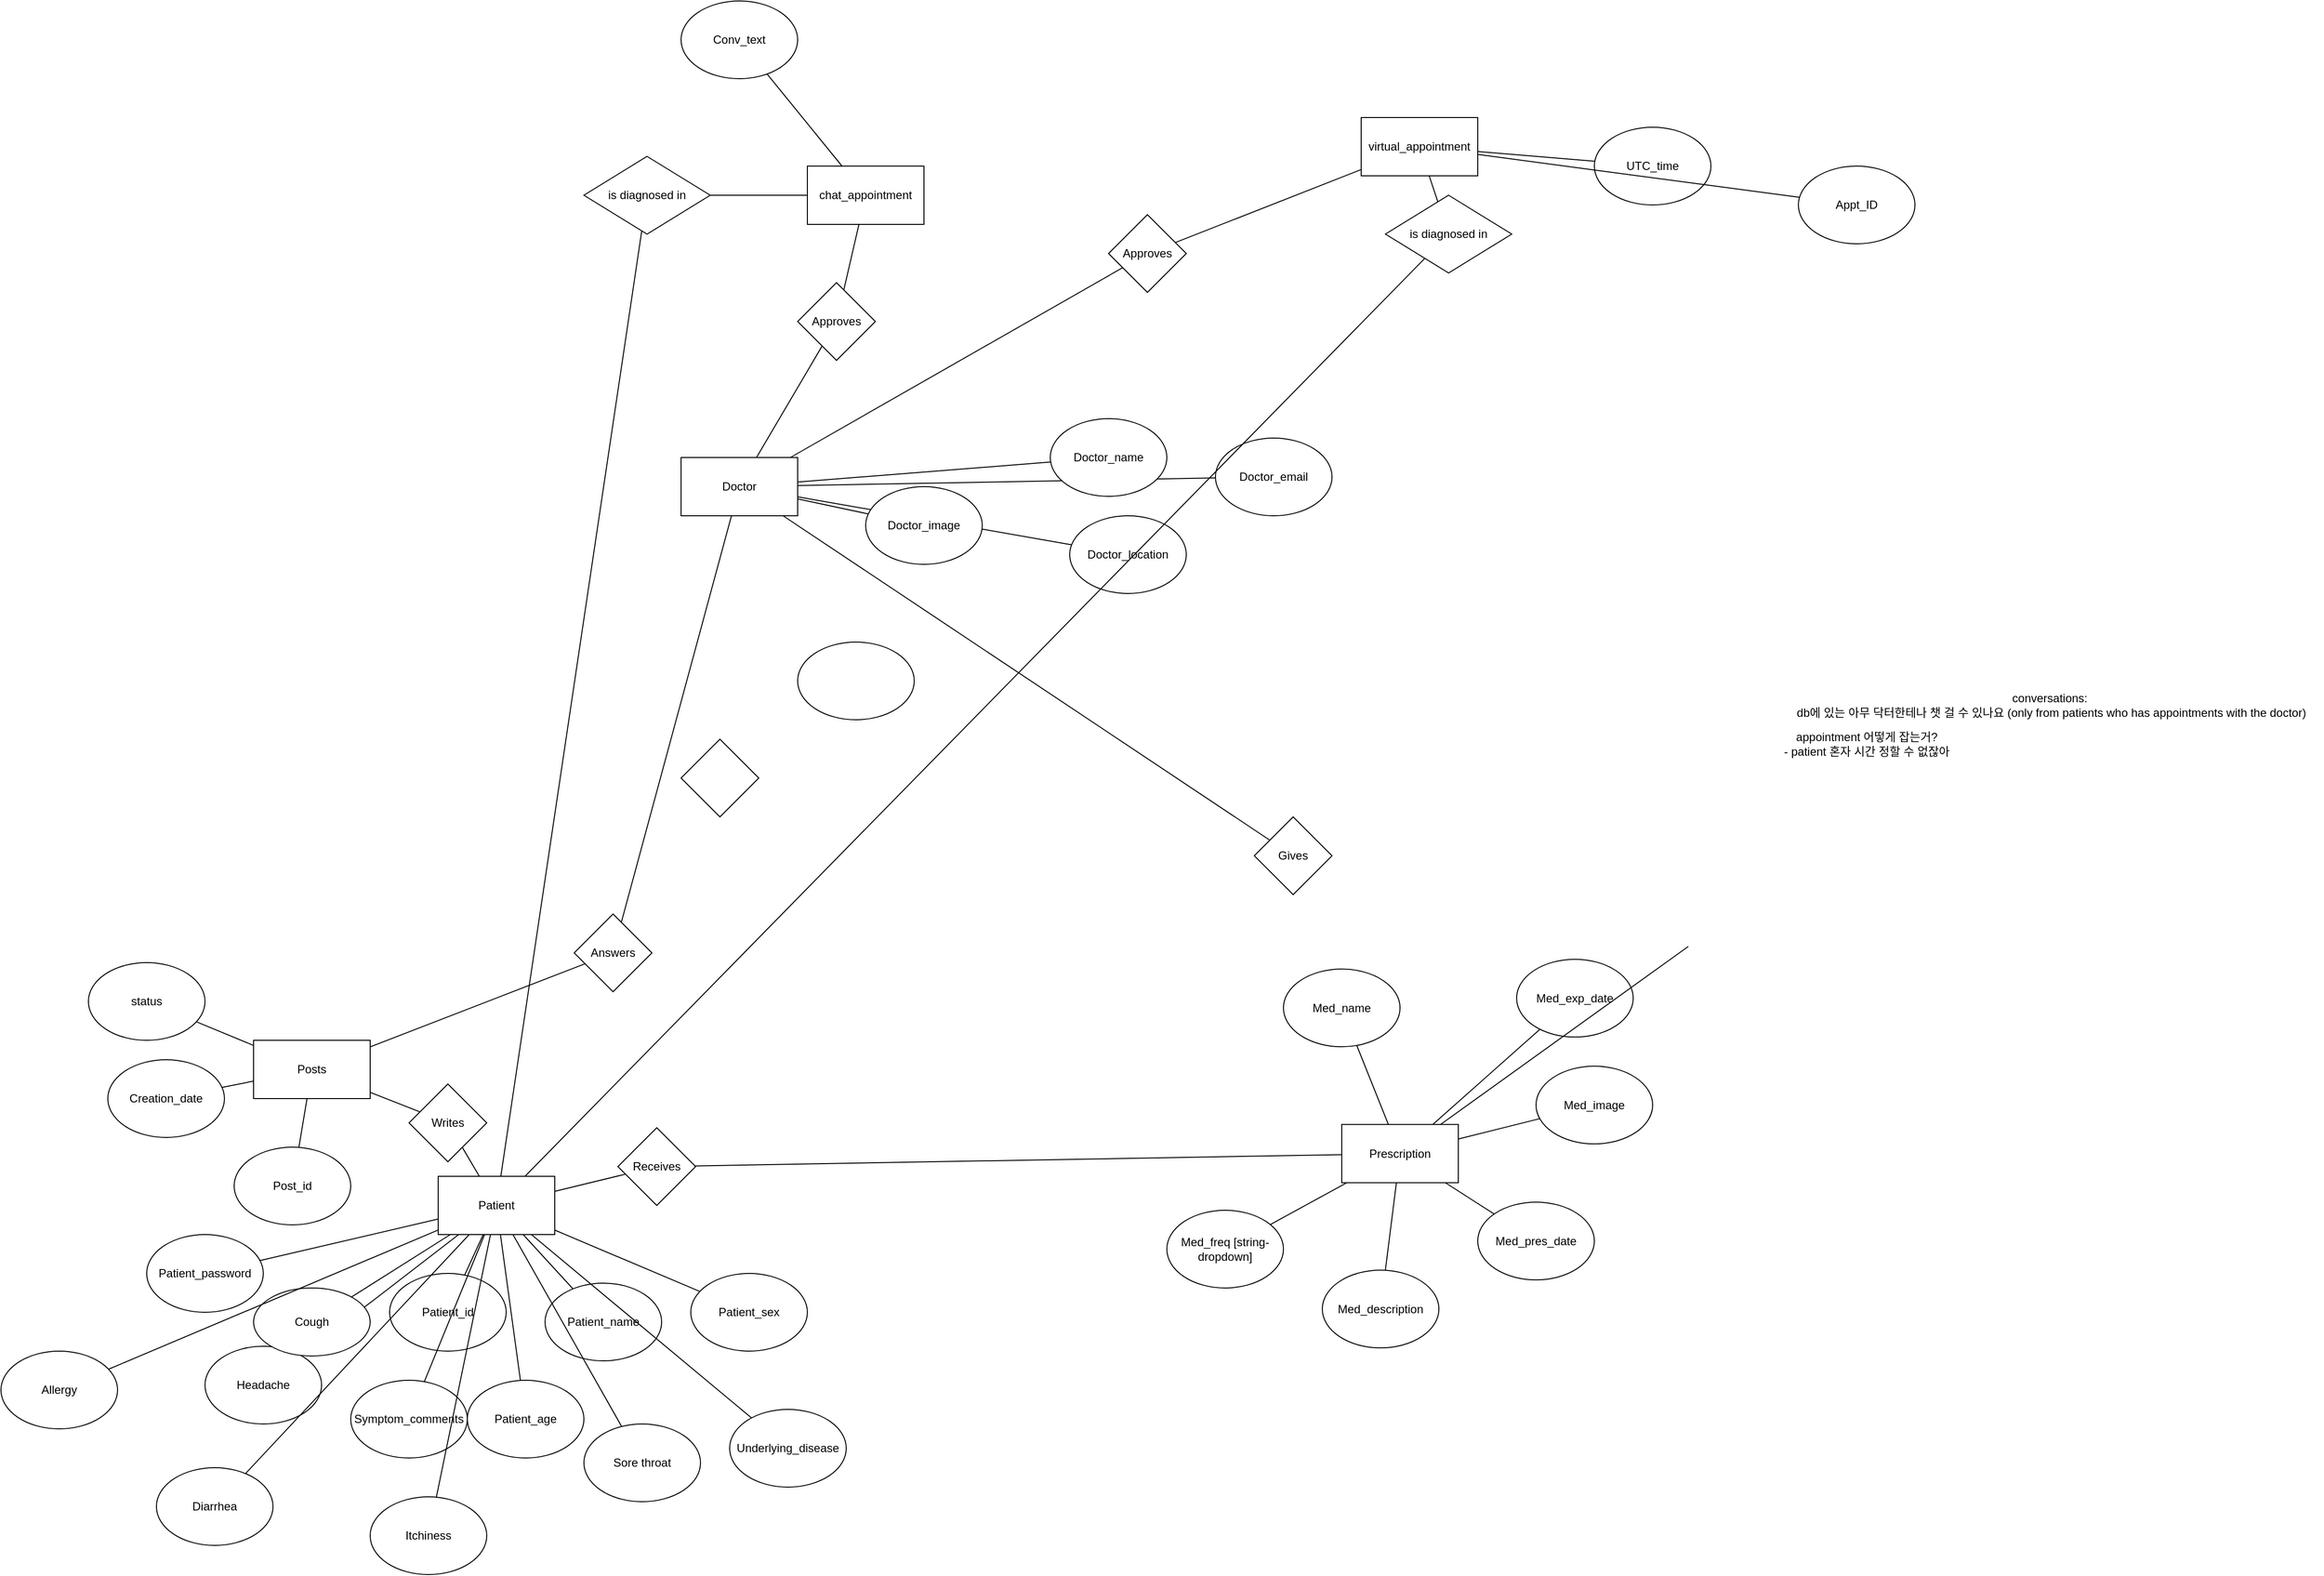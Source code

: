 <mxfile version="15.5.6" type="github">
  <diagram id="R2lEEEUBdFMjLlhIrx00" name="Page-1">
    <mxGraphModel dx="3233" dy="2379" grid="1" gridSize="10" guides="1" tooltips="1" connect="1" arrows="1" fold="1" page="1" pageScale="1" pageWidth="850" pageHeight="1100" math="0" shadow="0" extFonts="Permanent Marker^https://fonts.googleapis.com/css?family=Permanent+Marker">
      <root>
        <mxCell id="0" />
        <mxCell id="1" parent="0" />
        <mxCell id="v4oZxIlsPHixJW86-UHJ-34" style="edgeStyle=none;rounded=0;orthogonalLoop=1;jettySize=auto;html=1;endArrow=none;endFill=0;" parent="1" source="yz6IS8zPpt9pPw2eYfW_-1" target="v4oZxIlsPHixJW86-UHJ-33" edge="1">
          <mxGeometry relative="1" as="geometry" />
        </mxCell>
        <mxCell id="yz6IS8zPpt9pPw2eYfW_-1" value="Patient" style="rounded=0;whiteSpace=wrap;html=1;" parent="1" vertex="1">
          <mxGeometry x="320" y="500" width="120" height="60" as="geometry" />
        </mxCell>
        <mxCell id="vy6ilOuVidCGGi7q7_XE-7" value="" style="edgeStyle=none;rounded=0;orthogonalLoop=1;jettySize=auto;html=1;endArrow=none;endFill=0;" edge="1" parent="1" source="yz6IS8zPpt9pPw2eYfW_-2" target="vy6ilOuVidCGGi7q7_XE-6">
          <mxGeometry relative="1" as="geometry" />
        </mxCell>
        <mxCell id="yz6IS8zPpt9pPw2eYfW_-2" value="chat_appointment" style="rounded=0;whiteSpace=wrap;html=1;" parent="1" vertex="1">
          <mxGeometry x="700" y="-540" width="120" height="60" as="geometry" />
        </mxCell>
        <mxCell id="yz6IS8zPpt9pPw2eYfW_-3" value="Prescription" style="rounded=0;whiteSpace=wrap;html=1;" parent="1" vertex="1">
          <mxGeometry x="1250" y="446.64" width="120" height="60" as="geometry" />
        </mxCell>
        <mxCell id="vy6ilOuVidCGGi7q7_XE-9" style="edgeStyle=none;rounded=0;orthogonalLoop=1;jettySize=auto;html=1;endArrow=none;endFill=0;" edge="1" parent="1" source="yz6IS8zPpt9pPw2eYfW_-4" target="vy6ilOuVidCGGi7q7_XE-8">
          <mxGeometry relative="1" as="geometry" />
        </mxCell>
        <mxCell id="yz6IS8zPpt9pPw2eYfW_-4" value="virtual_appointment" style="rounded=0;whiteSpace=wrap;html=1;" parent="1" vertex="1">
          <mxGeometry x="1270" y="-590" width="120" height="60" as="geometry" />
        </mxCell>
        <mxCell id="v4oZxIlsPHixJW86-UHJ-53" style="edgeStyle=none;rounded=0;orthogonalLoop=1;jettySize=auto;html=1;endArrow=none;endFill=0;" parent="1" target="v4oZxIlsPHixJW86-UHJ-51" edge="1" source="yz6IS8zPpt9pPw2eYfW_-6">
          <mxGeometry relative="1" as="geometry">
            <mxPoint x="170" y="20" as="sourcePoint" />
          </mxGeometry>
        </mxCell>
        <mxCell id="vy6ilOuVidCGGi7q7_XE-3" value="" style="rounded=0;orthogonalLoop=1;jettySize=auto;html=1;endArrow=none;endFill=0;" edge="1" parent="1" source="yz6IS8zPpt9pPw2eYfW_-5" target="vy6ilOuVidCGGi7q7_XE-2">
          <mxGeometry relative="1" as="geometry" />
        </mxCell>
        <mxCell id="yz6IS8zPpt9pPw2eYfW_-5" value="Posts" style="rounded=0;whiteSpace=wrap;html=1;" parent="1" vertex="1">
          <mxGeometry x="130" y="360" width="120" height="60" as="geometry" />
        </mxCell>
        <mxCell id="v4oZxIlsPHixJW86-UHJ-40" style="edgeStyle=none;rounded=0;orthogonalLoop=1;jettySize=auto;html=1;endArrow=none;endFill=0;" parent="1" source="yz6IS8zPpt9pPw2eYfW_-6" target="v4oZxIlsPHixJW86-UHJ-41" edge="1">
          <mxGeometry relative="1" as="geometry">
            <mxPoint x="660" y="250" as="targetPoint" />
          </mxGeometry>
        </mxCell>
        <mxCell id="vy6ilOuVidCGGi7q7_XE-12" style="edgeStyle=none;rounded=0;orthogonalLoop=1;jettySize=auto;html=1;endArrow=none;endFill=0;" edge="1" parent="1" source="yz6IS8zPpt9pPw2eYfW_-6" target="vy6ilOuVidCGGi7q7_XE-11">
          <mxGeometry relative="1" as="geometry" />
        </mxCell>
        <mxCell id="yz6IS8zPpt9pPw2eYfW_-6" value="Doctor" style="rounded=0;whiteSpace=wrap;html=1;" parent="1" vertex="1">
          <mxGeometry x="570" y="-240" width="120" height="60" as="geometry" />
        </mxCell>
        <mxCell id="v4oZxIlsPHixJW86-UHJ-6" style="edgeStyle=none;rounded=0;orthogonalLoop=1;jettySize=auto;html=1;endArrow=none;endFill=0;" parent="1" source="yz6IS8zPpt9pPw2eYfW_-7" target="yz6IS8zPpt9pPw2eYfW_-6" edge="1">
          <mxGeometry relative="1" as="geometry" />
        </mxCell>
        <mxCell id="yz6IS8zPpt9pPw2eYfW_-7" value="Doctor_location" style="ellipse;whiteSpace=wrap;html=1;" parent="1" vertex="1">
          <mxGeometry x="970" y="-180" width="120" height="80" as="geometry" />
        </mxCell>
        <mxCell id="v4oZxIlsPHixJW86-UHJ-10" style="edgeStyle=none;rounded=0;orthogonalLoop=1;jettySize=auto;html=1;endArrow=none;endFill=0;" parent="1" source="yz6IS8zPpt9pPw2eYfW_-8" target="yz6IS8zPpt9pPw2eYfW_-3" edge="1">
          <mxGeometry relative="1" as="geometry" />
        </mxCell>
        <mxCell id="yz6IS8zPpt9pPw2eYfW_-8" value="Med_exp_date" style="ellipse;whiteSpace=wrap;html=1;" parent="1" vertex="1">
          <mxGeometry x="1430" y="276.64" width="120" height="80" as="geometry" />
        </mxCell>
        <mxCell id="v4oZxIlsPHixJW86-UHJ-9" style="edgeStyle=none;rounded=0;orthogonalLoop=1;jettySize=auto;html=1;endArrow=none;endFill=0;" parent="1" source="yz6IS8zPpt9pPw2eYfW_-9" target="yz6IS8zPpt9pPw2eYfW_-3" edge="1">
          <mxGeometry relative="1" as="geometry" />
        </mxCell>
        <mxCell id="yz6IS8zPpt9pPw2eYfW_-9" value="Med_name" style="ellipse;whiteSpace=wrap;html=1;" parent="1" vertex="1">
          <mxGeometry x="1190" y="286.64" width="120" height="80" as="geometry" />
        </mxCell>
        <mxCell id="v4oZxIlsPHixJW86-UHJ-5" style="edgeStyle=none;rounded=0;orthogonalLoop=1;jettySize=auto;html=1;endArrow=none;endFill=0;" parent="1" source="yz6IS8zPpt9pPw2eYfW_-10" target="yz6IS8zPpt9pPw2eYfW_-6" edge="1">
          <mxGeometry relative="1" as="geometry" />
        </mxCell>
        <mxCell id="yz6IS8zPpt9pPw2eYfW_-10" value="Doctor_email" style="ellipse;whiteSpace=wrap;html=1;" parent="1" vertex="1">
          <mxGeometry x="1120" y="-260" width="120" height="80" as="geometry" />
        </mxCell>
        <mxCell id="v4oZxIlsPHixJW86-UHJ-15" style="edgeStyle=none;rounded=0;orthogonalLoop=1;jettySize=auto;html=1;endArrow=none;endFill=0;" parent="1" source="yz6IS8zPpt9pPw2eYfW_-11" target="yz6IS8zPpt9pPw2eYfW_-2" edge="1">
          <mxGeometry relative="1" as="geometry" />
        </mxCell>
        <mxCell id="yz6IS8zPpt9pPw2eYfW_-11" value="Conv_text" style="ellipse;whiteSpace=wrap;html=1;" parent="1" vertex="1">
          <mxGeometry x="570" y="-710" width="120" height="80" as="geometry" />
        </mxCell>
        <mxCell id="v4oZxIlsPHixJW86-UHJ-28" style="edgeStyle=none;rounded=0;orthogonalLoop=1;jettySize=auto;html=1;endArrow=none;endFill=0;" parent="1" source="yz6IS8zPpt9pPw2eYfW_-12" target="yz6IS8zPpt9pPw2eYfW_-5" edge="1">
          <mxGeometry relative="1" as="geometry" />
        </mxCell>
        <mxCell id="yz6IS8zPpt9pPw2eYfW_-12" value="Post_id" style="ellipse;whiteSpace=wrap;html=1;" parent="1" vertex="1">
          <mxGeometry x="110" y="470" width="120" height="80" as="geometry" />
        </mxCell>
        <mxCell id="v4oZxIlsPHixJW86-UHJ-17" style="edgeStyle=none;rounded=0;orthogonalLoop=1;jettySize=auto;html=1;endArrow=none;endFill=0;" parent="1" source="yz6IS8zPpt9pPw2eYfW_-13" target="yz6IS8zPpt9pPw2eYfW_-1" edge="1">
          <mxGeometry relative="1" as="geometry" />
        </mxCell>
        <mxCell id="yz6IS8zPpt9pPw2eYfW_-13" value="Patient_id" style="ellipse;whiteSpace=wrap;html=1;" parent="1" vertex="1">
          <mxGeometry x="270" y="600" width="120" height="80" as="geometry" />
        </mxCell>
        <mxCell id="v4oZxIlsPHixJW86-UHJ-29" style="edgeStyle=none;rounded=0;orthogonalLoop=1;jettySize=auto;html=1;endArrow=none;endFill=0;" parent="1" source="yz6IS8zPpt9pPw2eYfW_-14" target="yz6IS8zPpt9pPw2eYfW_-5" edge="1">
          <mxGeometry relative="1" as="geometry" />
        </mxCell>
        <mxCell id="yz6IS8zPpt9pPw2eYfW_-14" value="Creation_date" style="ellipse;whiteSpace=wrap;html=1;" parent="1" vertex="1">
          <mxGeometry x="-20" y="380" width="120" height="80" as="geometry" />
        </mxCell>
        <mxCell id="v4oZxIlsPHixJW86-UHJ-7" style="edgeStyle=none;rounded=0;orthogonalLoop=1;jettySize=auto;html=1;endArrow=none;endFill=0;" parent="1" source="yz6IS8zPpt9pPw2eYfW_-15" target="yz6IS8zPpt9pPw2eYfW_-6" edge="1">
          <mxGeometry relative="1" as="geometry" />
        </mxCell>
        <mxCell id="yz6IS8zPpt9pPw2eYfW_-15" value="Doctor_name" style="ellipse;whiteSpace=wrap;html=1;" parent="1" vertex="1">
          <mxGeometry x="950" y="-280" width="120" height="80" as="geometry" />
        </mxCell>
        <mxCell id="v4oZxIlsPHixJW86-UHJ-8" style="edgeStyle=none;rounded=0;orthogonalLoop=1;jettySize=auto;html=1;endArrow=none;endFill=0;" parent="1" source="yz6IS8zPpt9pPw2eYfW_-16" target="yz6IS8zPpt9pPw2eYfW_-6" edge="1">
          <mxGeometry relative="1" as="geometry" />
        </mxCell>
        <mxCell id="yz6IS8zPpt9pPw2eYfW_-16" value="Doctor_image" style="ellipse;whiteSpace=wrap;html=1;" parent="1" vertex="1">
          <mxGeometry x="760" y="-210" width="120" height="80" as="geometry" />
        </mxCell>
        <mxCell id="v4oZxIlsPHixJW86-UHJ-16" style="edgeStyle=none;rounded=0;orthogonalLoop=1;jettySize=auto;html=1;endArrow=none;endFill=0;" parent="1" source="yz6IS8zPpt9pPw2eYfW_-17" target="yz6IS8zPpt9pPw2eYfW_-1" edge="1">
          <mxGeometry relative="1" as="geometry" />
        </mxCell>
        <mxCell id="yz6IS8zPpt9pPw2eYfW_-17" value="Patient_name" style="ellipse;whiteSpace=wrap;html=1;" parent="1" vertex="1">
          <mxGeometry x="430" y="610" width="120" height="80" as="geometry" />
        </mxCell>
        <mxCell id="v4oZxIlsPHixJW86-UHJ-20" style="edgeStyle=none;rounded=0;orthogonalLoop=1;jettySize=auto;html=1;endArrow=none;endFill=0;" parent="1" source="yz6IS8zPpt9pPw2eYfW_-18" target="yz6IS8zPpt9pPw2eYfW_-1" edge="1">
          <mxGeometry relative="1" as="geometry" />
        </mxCell>
        <mxCell id="yz6IS8zPpt9pPw2eYfW_-18" value="Patient_password" style="ellipse;whiteSpace=wrap;html=1;" parent="1" vertex="1">
          <mxGeometry x="20" y="560" width="120" height="80" as="geometry" />
        </mxCell>
        <mxCell id="v4oZxIlsPHixJW86-UHJ-22" style="edgeStyle=none;rounded=0;orthogonalLoop=1;jettySize=auto;html=1;endArrow=none;endFill=0;" parent="1" source="yz6IS8zPpt9pPw2eYfW_-19" target="yz6IS8zPpt9pPw2eYfW_-1" edge="1">
          <mxGeometry relative="1" as="geometry" />
        </mxCell>
        <mxCell id="yz6IS8zPpt9pPw2eYfW_-19" value="Patient_age" style="ellipse;whiteSpace=wrap;html=1;" parent="1" vertex="1">
          <mxGeometry x="350" y="710" width="120" height="80" as="geometry" />
        </mxCell>
        <mxCell id="v4oZxIlsPHixJW86-UHJ-21" style="edgeStyle=none;rounded=0;orthogonalLoop=1;jettySize=auto;html=1;endArrow=none;endFill=0;" parent="1" source="yz6IS8zPpt9pPw2eYfW_-20" target="yz6IS8zPpt9pPw2eYfW_-1" edge="1">
          <mxGeometry relative="1" as="geometry" />
        </mxCell>
        <mxCell id="yz6IS8zPpt9pPw2eYfW_-20" value="Patient_sex" style="ellipse;whiteSpace=wrap;html=1;" parent="1" vertex="1">
          <mxGeometry x="580" y="600" width="120" height="80" as="geometry" />
        </mxCell>
        <mxCell id="v4oZxIlsPHixJW86-UHJ-24" style="edgeStyle=none;rounded=0;orthogonalLoop=1;jettySize=auto;html=1;endArrow=none;endFill=0;" parent="1" source="yz6IS8zPpt9pPw2eYfW_-21" target="yz6IS8zPpt9pPw2eYfW_-1" edge="1">
          <mxGeometry relative="1" as="geometry" />
        </mxCell>
        <mxCell id="yz6IS8zPpt9pPw2eYfW_-21" value="Symptom_comments" style="ellipse;whiteSpace=wrap;html=1;" parent="1" vertex="1">
          <mxGeometry x="230" y="710" width="120" height="80" as="geometry" />
        </mxCell>
        <mxCell id="v4oZxIlsPHixJW86-UHJ-26" style="edgeStyle=none;rounded=0;orthogonalLoop=1;jettySize=auto;html=1;endArrow=none;endFill=0;" parent="1" source="yz6IS8zPpt9pPw2eYfW_-22" target="yz6IS8zPpt9pPw2eYfW_-1" edge="1">
          <mxGeometry relative="1" as="geometry" />
        </mxCell>
        <mxCell id="yz6IS8zPpt9pPw2eYfW_-22" value="Headache" style="ellipse;whiteSpace=wrap;html=1;" parent="1" vertex="1">
          <mxGeometry x="80" y="675" width="120" height="80" as="geometry" />
        </mxCell>
        <mxCell id="v4oZxIlsPHixJW86-UHJ-23" style="edgeStyle=none;rounded=0;orthogonalLoop=1;jettySize=auto;html=1;endArrow=none;endFill=0;" parent="1" source="yz6IS8zPpt9pPw2eYfW_-23" target="yz6IS8zPpt9pPw2eYfW_-1" edge="1">
          <mxGeometry relative="1" as="geometry" />
        </mxCell>
        <mxCell id="yz6IS8zPpt9pPw2eYfW_-23" value="Sore throat" style="ellipse;whiteSpace=wrap;html=1;" parent="1" vertex="1">
          <mxGeometry x="470" y="755" width="120" height="80" as="geometry" />
        </mxCell>
        <mxCell id="v4oZxIlsPHixJW86-UHJ-18" style="edgeStyle=none;rounded=0;orthogonalLoop=1;jettySize=auto;html=1;endArrow=none;endFill=0;" parent="1" source="yz6IS8zPpt9pPw2eYfW_-24" target="yz6IS8zPpt9pPw2eYfW_-1" edge="1">
          <mxGeometry relative="1" as="geometry">
            <mxPoint x="200" y="580" as="targetPoint" />
          </mxGeometry>
        </mxCell>
        <mxCell id="yz6IS8zPpt9pPw2eYfW_-24" value="Cough" style="ellipse;whiteSpace=wrap;html=1;" parent="1" vertex="1">
          <mxGeometry x="130" y="615" width="120" height="70" as="geometry" />
        </mxCell>
        <mxCell id="v4oZxIlsPHixJW86-UHJ-19" style="edgeStyle=none;rounded=0;orthogonalLoop=1;jettySize=auto;html=1;endArrow=none;endFill=0;" parent="1" source="yz6IS8zPpt9pPw2eYfW_-25" target="yz6IS8zPpt9pPw2eYfW_-1" edge="1">
          <mxGeometry relative="1" as="geometry" />
        </mxCell>
        <mxCell id="yz6IS8zPpt9pPw2eYfW_-25" value="Allergy" style="ellipse;whiteSpace=wrap;html=1;" parent="1" vertex="1">
          <mxGeometry x="-130" y="680" width="120" height="80" as="geometry" />
        </mxCell>
        <mxCell id="v4oZxIlsPHixJW86-UHJ-25" style="edgeStyle=none;rounded=0;orthogonalLoop=1;jettySize=auto;html=1;endArrow=none;endFill=0;" parent="1" source="yz6IS8zPpt9pPw2eYfW_-26" target="yz6IS8zPpt9pPw2eYfW_-1" edge="1">
          <mxGeometry relative="1" as="geometry" />
        </mxCell>
        <mxCell id="yz6IS8zPpt9pPw2eYfW_-26" value="Itchiness" style="ellipse;whiteSpace=wrap;html=1;" parent="1" vertex="1">
          <mxGeometry x="250" y="830" width="120" height="80" as="geometry" />
        </mxCell>
        <mxCell id="v4oZxIlsPHixJW86-UHJ-27" style="edgeStyle=none;rounded=0;orthogonalLoop=1;jettySize=auto;html=1;endArrow=none;endFill=0;" parent="1" source="yz6IS8zPpt9pPw2eYfW_-27" target="yz6IS8zPpt9pPw2eYfW_-1" edge="1">
          <mxGeometry relative="1" as="geometry" />
        </mxCell>
        <mxCell id="yz6IS8zPpt9pPw2eYfW_-27" value="Diarrhea" style="ellipse;whiteSpace=wrap;html=1;" parent="1" vertex="1">
          <mxGeometry x="30" y="800" width="120" height="80" as="geometry" />
        </mxCell>
        <mxCell id="v4oZxIlsPHixJW86-UHJ-12" style="edgeStyle=none;rounded=0;orthogonalLoop=1;jettySize=auto;html=1;endArrow=none;endFill=0;" parent="1" source="yz6IS8zPpt9pPw2eYfW_-28" target="yz6IS8zPpt9pPw2eYfW_-3" edge="1">
          <mxGeometry relative="1" as="geometry" />
        </mxCell>
        <mxCell id="yz6IS8zPpt9pPw2eYfW_-28" value="Med_pres_date" style="ellipse;whiteSpace=wrap;html=1;" parent="1" vertex="1">
          <mxGeometry x="1390" y="526.64" width="120" height="80" as="geometry" />
        </mxCell>
        <mxCell id="v4oZxIlsPHixJW86-UHJ-11" style="edgeStyle=none;rounded=0;orthogonalLoop=1;jettySize=auto;html=1;endArrow=none;endFill=0;" parent="1" source="yz6IS8zPpt9pPw2eYfW_-29" target="yz6IS8zPpt9pPw2eYfW_-3" edge="1">
          <mxGeometry relative="1" as="geometry" />
        </mxCell>
        <mxCell id="yz6IS8zPpt9pPw2eYfW_-29" value="Med_image" style="ellipse;whiteSpace=wrap;html=1;" parent="1" vertex="1">
          <mxGeometry x="1450" y="386.64" width="120" height="80" as="geometry" />
        </mxCell>
        <mxCell id="vy6ilOuVidCGGi7q7_XE-15" style="edgeStyle=none;rounded=0;orthogonalLoop=1;jettySize=auto;html=1;endArrow=none;endFill=0;" edge="1" parent="1" source="yz6IS8zPpt9pPw2eYfW_-30" target="yz6IS8zPpt9pPw2eYfW_-3">
          <mxGeometry relative="1" as="geometry" />
        </mxCell>
        <mxCell id="yz6IS8zPpt9pPw2eYfW_-30" value="Med_freq [string-dropdown]" style="ellipse;whiteSpace=wrap;html=1;" parent="1" vertex="1">
          <mxGeometry x="1070" y="535" width="120" height="80" as="geometry" />
        </mxCell>
        <mxCell id="v4oZxIlsPHixJW86-UHJ-13" style="edgeStyle=none;rounded=0;orthogonalLoop=1;jettySize=auto;html=1;endArrow=none;endFill=0;" parent="1" source="yz6IS8zPpt9pPw2eYfW_-31" target="yz6IS8zPpt9pPw2eYfW_-3" edge="1">
          <mxGeometry relative="1" as="geometry" />
        </mxCell>
        <mxCell id="yz6IS8zPpt9pPw2eYfW_-31" value="Med_description" style="ellipse;whiteSpace=wrap;html=1;" parent="1" vertex="1">
          <mxGeometry x="1230" y="596.64" width="120" height="80" as="geometry" />
        </mxCell>
        <mxCell id="v4oZxIlsPHixJW86-UHJ-2" style="rounded=0;orthogonalLoop=1;jettySize=auto;html=1;endArrow=none;endFill=0;" parent="1" source="yz6IS8zPpt9pPw2eYfW_-32" target="yz6IS8zPpt9pPw2eYfW_-4" edge="1">
          <mxGeometry relative="1" as="geometry" />
        </mxCell>
        <mxCell id="yz6IS8zPpt9pPw2eYfW_-32" value="UTC_time" style="ellipse;whiteSpace=wrap;html=1;" parent="1" vertex="1">
          <mxGeometry x="1510" y="-580" width="120" height="80" as="geometry" />
        </mxCell>
        <mxCell id="v4oZxIlsPHixJW86-UHJ-4" style="edgeStyle=none;rounded=0;orthogonalLoop=1;jettySize=auto;html=1;endArrow=none;endFill=0;" parent="1" source="yz6IS8zPpt9pPw2eYfW_-33" target="yz6IS8zPpt9pPw2eYfW_-4" edge="1">
          <mxGeometry relative="1" as="geometry" />
        </mxCell>
        <mxCell id="yz6IS8zPpt9pPw2eYfW_-33" value="Appt_ID" style="ellipse;whiteSpace=wrap;html=1;" parent="1" vertex="1">
          <mxGeometry x="1720" y="-540" width="120" height="80" as="geometry" />
        </mxCell>
        <mxCell id="v4oZxIlsPHixJW86-UHJ-31" style="edgeStyle=none;rounded=0;orthogonalLoop=1;jettySize=auto;html=1;endArrow=none;endFill=0;" parent="1" source="v4oZxIlsPHixJW86-UHJ-30" target="yz6IS8zPpt9pPw2eYfW_-1" edge="1">
          <mxGeometry relative="1" as="geometry" />
        </mxCell>
        <mxCell id="v4oZxIlsPHixJW86-UHJ-30" value="Underlying_disease" style="ellipse;whiteSpace=wrap;html=1;" parent="1" vertex="1">
          <mxGeometry x="620" y="740" width="120" height="80" as="geometry" />
        </mxCell>
        <mxCell id="v4oZxIlsPHixJW86-UHJ-32" value="appointment 어떻게 잡는거?&lt;br&gt;- patient 혼자 시간 정할 수 없잖아" style="text;html=1;align=center;verticalAlign=middle;resizable=0;points=[];autosize=1;strokeColor=none;fillColor=none;" parent="1" vertex="1">
          <mxGeometry x="1700" y="40" width="180" height="30" as="geometry" />
        </mxCell>
        <mxCell id="v4oZxIlsPHixJW86-UHJ-35" style="edgeStyle=none;rounded=0;orthogonalLoop=1;jettySize=auto;html=1;endArrow=none;endFill=0;" parent="1" source="v4oZxIlsPHixJW86-UHJ-33" target="yz6IS8zPpt9pPw2eYfW_-5" edge="1">
          <mxGeometry relative="1" as="geometry" />
        </mxCell>
        <mxCell id="v4oZxIlsPHixJW86-UHJ-33" value="Writes" style="rhombus;whiteSpace=wrap;html=1;" parent="1" vertex="1">
          <mxGeometry x="290" y="405" width="80" height="80" as="geometry" />
        </mxCell>
        <mxCell id="v4oZxIlsPHixJW86-UHJ-37" style="edgeStyle=none;rounded=0;orthogonalLoop=1;jettySize=auto;html=1;endArrow=none;endFill=0;" parent="1" source="v4oZxIlsPHixJW86-UHJ-36" target="yz6IS8zPpt9pPw2eYfW_-1" edge="1">
          <mxGeometry relative="1" as="geometry" />
        </mxCell>
        <mxCell id="v4oZxIlsPHixJW86-UHJ-39" style="edgeStyle=none;rounded=0;orthogonalLoop=1;jettySize=auto;html=1;endArrow=none;endFill=0;" parent="1" source="v4oZxIlsPHixJW86-UHJ-36" target="yz6IS8zPpt9pPw2eYfW_-3" edge="1">
          <mxGeometry relative="1" as="geometry" />
        </mxCell>
        <mxCell id="v4oZxIlsPHixJW86-UHJ-36" value="Receives" style="rhombus;whiteSpace=wrap;html=1;" parent="1" vertex="1">
          <mxGeometry x="505" y="450" width="80" height="80" as="geometry" />
        </mxCell>
        <mxCell id="v4oZxIlsPHixJW86-UHJ-42" style="edgeStyle=none;rounded=0;orthogonalLoop=1;jettySize=auto;html=1;endArrow=none;endFill=0;" parent="1" target="yz6IS8zPpt9pPw2eYfW_-3" edge="1">
          <mxGeometry relative="1" as="geometry">
            <mxPoint x="1606.727" y="263.367" as="sourcePoint" />
          </mxGeometry>
        </mxCell>
        <mxCell id="v4oZxIlsPHixJW86-UHJ-41" value="Gives" style="rhombus;whiteSpace=wrap;html=1;" parent="1" vertex="1">
          <mxGeometry x="1160" y="130" width="80" height="80" as="geometry" />
        </mxCell>
        <mxCell id="v4oZxIlsPHixJW86-UHJ-43" value="conversations:&amp;nbsp;&lt;br&gt;db에 있는 아무 닥터한테나 챗 걸 수 있나요 (only from patients who has appointments with the doctor)" style="text;html=1;align=center;verticalAlign=middle;resizable=0;points=[];autosize=1;strokeColor=none;fillColor=none;" parent="1" vertex="1">
          <mxGeometry x="1700" width="560" height="30" as="geometry" />
        </mxCell>
        <mxCell id="v4oZxIlsPHixJW86-UHJ-44" value="" style="ellipse;whiteSpace=wrap;html=1;" parent="1" vertex="1">
          <mxGeometry x="690" y="-50" width="120" height="80" as="geometry" />
        </mxCell>
        <mxCell id="v4oZxIlsPHixJW86-UHJ-48" style="edgeStyle=none;rounded=0;orthogonalLoop=1;jettySize=auto;html=1;endArrow=none;endFill=0;" parent="1" source="v4oZxIlsPHixJW86-UHJ-47" target="yz6IS8zPpt9pPw2eYfW_-5" edge="1">
          <mxGeometry relative="1" as="geometry" />
        </mxCell>
        <mxCell id="v4oZxIlsPHixJW86-UHJ-47" value="status" style="ellipse;whiteSpace=wrap;html=1;" parent="1" vertex="1">
          <mxGeometry x="-40" y="280" width="120" height="80" as="geometry" />
        </mxCell>
        <mxCell id="v4oZxIlsPHixJW86-UHJ-52" style="edgeStyle=none;rounded=0;orthogonalLoop=1;jettySize=auto;html=1;endArrow=none;endFill=0;" parent="1" source="v4oZxIlsPHixJW86-UHJ-51" target="yz6IS8zPpt9pPw2eYfW_-2" edge="1">
          <mxGeometry relative="1" as="geometry">
            <mxPoint x="510" y="-160" as="targetPoint" />
          </mxGeometry>
        </mxCell>
        <mxCell id="v4oZxIlsPHixJW86-UHJ-51" value="Approves" style="rhombus;whiteSpace=wrap;html=1;" parent="1" vertex="1">
          <mxGeometry x="690" y="-420" width="80" height="80" as="geometry" />
        </mxCell>
        <mxCell id="v4oZxIlsPHixJW86-UHJ-54" value="" style="rhombus;whiteSpace=wrap;html=1;" parent="1" vertex="1">
          <mxGeometry x="570" y="50" width="80" height="80" as="geometry" />
        </mxCell>
        <mxCell id="vy6ilOuVidCGGi7q7_XE-4" style="rounded=0;orthogonalLoop=1;jettySize=auto;html=1;endArrow=none;endFill=0;" edge="1" parent="1" source="vy6ilOuVidCGGi7q7_XE-2" target="yz6IS8zPpt9pPw2eYfW_-6">
          <mxGeometry relative="1" as="geometry" />
        </mxCell>
        <mxCell id="vy6ilOuVidCGGi7q7_XE-2" value="Answers" style="rhombus;whiteSpace=wrap;html=1;rounded=0;" vertex="1" parent="1">
          <mxGeometry x="460" y="230" width="80" height="80" as="geometry" />
        </mxCell>
        <mxCell id="vy6ilOuVidCGGi7q7_XE-10" style="edgeStyle=none;rounded=0;orthogonalLoop=1;jettySize=auto;html=1;endArrow=none;endFill=0;" edge="1" parent="1" source="vy6ilOuVidCGGi7q7_XE-6" target="yz6IS8zPpt9pPw2eYfW_-1">
          <mxGeometry relative="1" as="geometry" />
        </mxCell>
        <mxCell id="vy6ilOuVidCGGi7q7_XE-6" value="is diagnosed in" style="rhombus;whiteSpace=wrap;html=1;rounded=0;" vertex="1" parent="1">
          <mxGeometry x="470" y="-550" width="130" height="80" as="geometry" />
        </mxCell>
        <mxCell id="vy6ilOuVidCGGi7q7_XE-14" style="edgeStyle=none;rounded=0;orthogonalLoop=1;jettySize=auto;html=1;endArrow=none;endFill=0;" edge="1" parent="1" source="vy6ilOuVidCGGi7q7_XE-8" target="yz6IS8zPpt9pPw2eYfW_-1">
          <mxGeometry relative="1" as="geometry" />
        </mxCell>
        <mxCell id="vy6ilOuVidCGGi7q7_XE-8" value="is diagnosed in" style="rhombus;whiteSpace=wrap;html=1;rounded=0;" vertex="1" parent="1">
          <mxGeometry x="1295" y="-510" width="130" height="80" as="geometry" />
        </mxCell>
        <mxCell id="vy6ilOuVidCGGi7q7_XE-13" style="edgeStyle=none;rounded=0;orthogonalLoop=1;jettySize=auto;html=1;endArrow=none;endFill=0;" edge="1" parent="1" source="vy6ilOuVidCGGi7q7_XE-11" target="yz6IS8zPpt9pPw2eYfW_-4">
          <mxGeometry relative="1" as="geometry" />
        </mxCell>
        <mxCell id="vy6ilOuVidCGGi7q7_XE-11" value="Approves" style="rhombus;whiteSpace=wrap;html=1;" vertex="1" parent="1">
          <mxGeometry x="1010" y="-490" width="80" height="80" as="geometry" />
        </mxCell>
      </root>
    </mxGraphModel>
  </diagram>
</mxfile>
